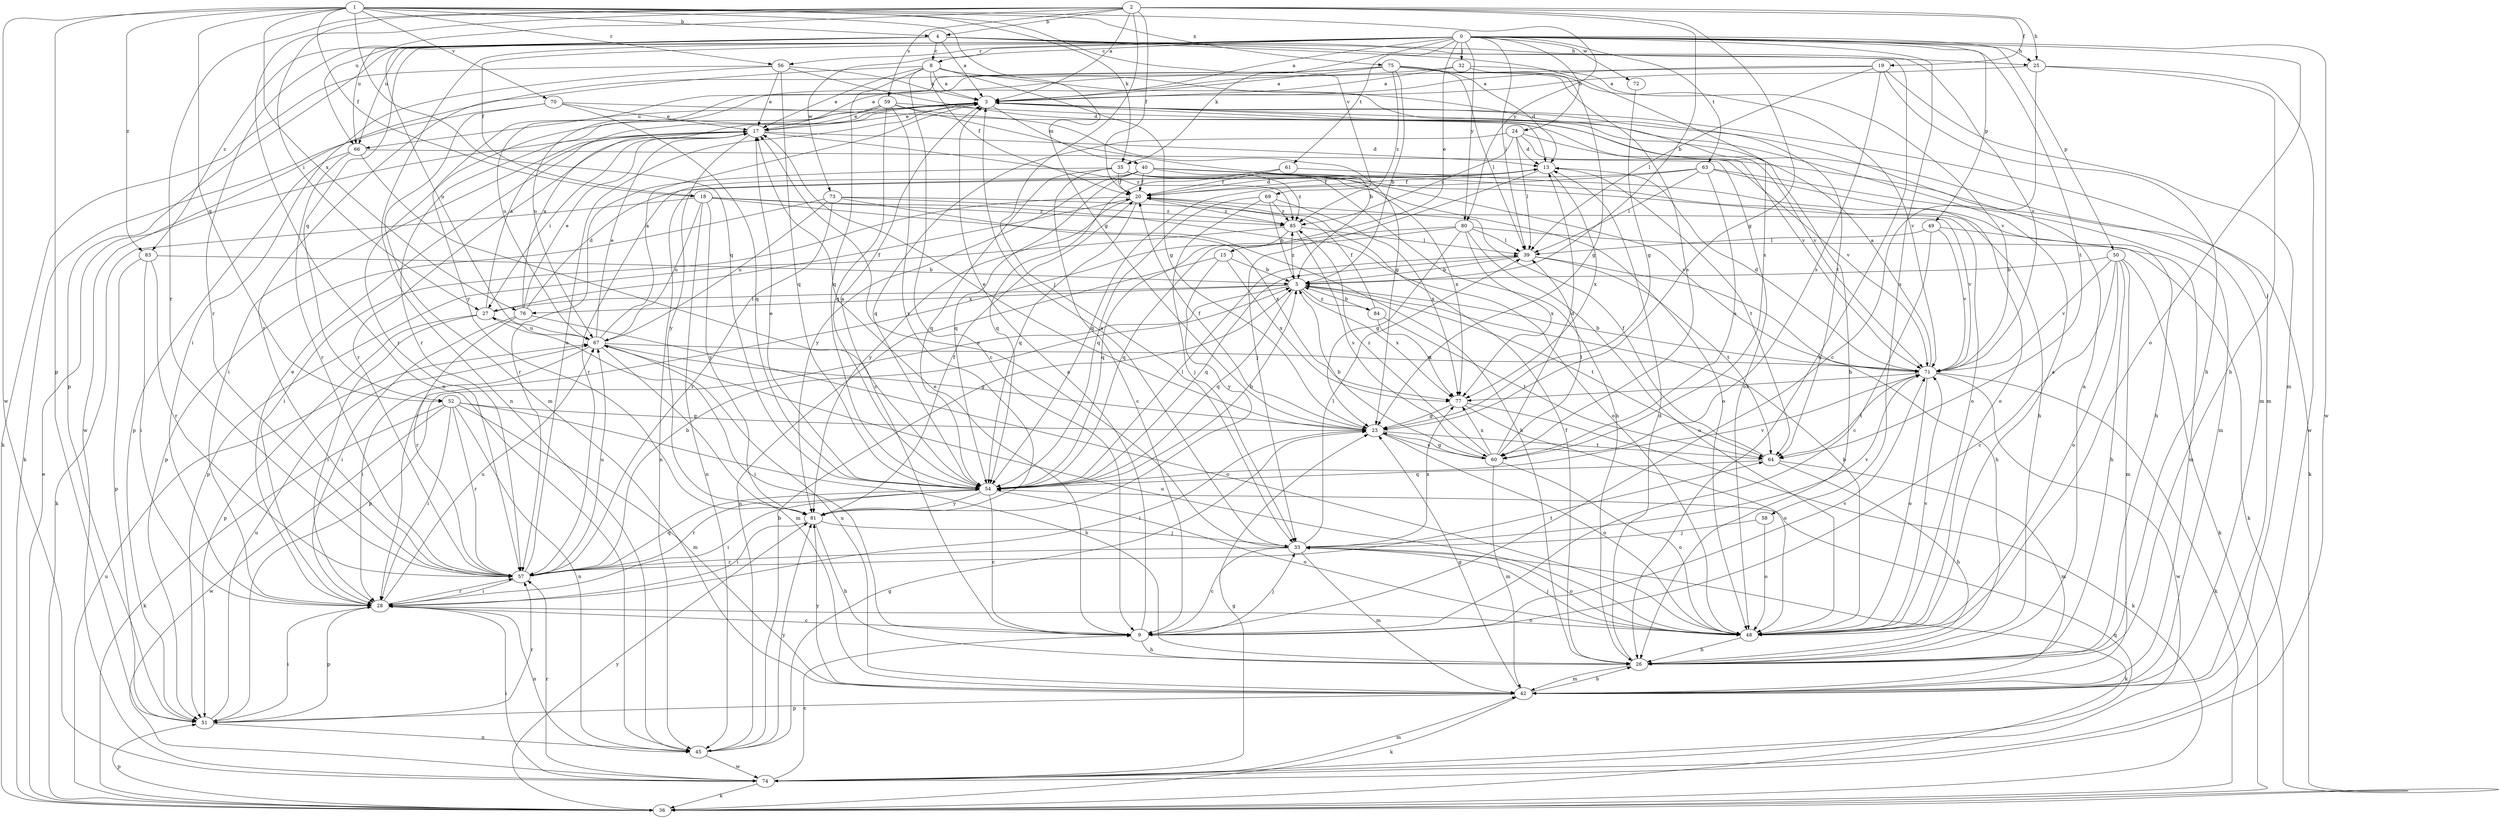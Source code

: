 strict digraph  {
0;
1;
2;
3;
4;
5;
8;
9;
13;
15;
17;
18;
19;
20;
23;
24;
25;
26;
27;
28;
32;
33;
35;
36;
39;
40;
42;
45;
48;
49;
50;
51;
52;
54;
56;
57;
58;
59;
60;
61;
63;
64;
66;
67;
69;
70;
71;
72;
73;
74;
75;
76;
77;
80;
81;
83;
84;
85;
0 -> 3  [label=a];
0 -> 8  [label=c];
0 -> 15  [label=e];
0 -> 18  [label=f];
0 -> 24  [label=h];
0 -> 25  [label=h];
0 -> 32  [label=j];
0 -> 35  [label=k];
0 -> 39  [label=l];
0 -> 45  [label=n];
0 -> 48  [label=o];
0 -> 49  [label=p];
0 -> 50  [label=p];
0 -> 51  [label=p];
0 -> 52  [label=q];
0 -> 56  [label=r];
0 -> 58  [label=s];
0 -> 61  [label=t];
0 -> 63  [label=t];
0 -> 64  [label=t];
0 -> 66  [label=u];
0 -> 72  [label=w];
0 -> 73  [label=w];
0 -> 74  [label=w];
0 -> 80  [label=y];
1 -> 4  [label=b];
1 -> 18  [label=f];
1 -> 23  [label=g];
1 -> 35  [label=k];
1 -> 51  [label=p];
1 -> 52  [label=q];
1 -> 54  [label=q];
1 -> 56  [label=r];
1 -> 69  [label=v];
1 -> 70  [label=v];
1 -> 74  [label=w];
1 -> 75  [label=x];
1 -> 76  [label=x];
1 -> 80  [label=y];
1 -> 83  [label=z];
2 -> 3  [label=a];
2 -> 4  [label=b];
2 -> 5  [label=b];
2 -> 19  [label=f];
2 -> 20  [label=f];
2 -> 23  [label=g];
2 -> 25  [label=h];
2 -> 27  [label=i];
2 -> 33  [label=j];
2 -> 45  [label=n];
2 -> 57  [label=r];
2 -> 59  [label=s];
2 -> 66  [label=u];
3 -> 17  [label=e];
3 -> 40  [label=m];
3 -> 42  [label=m];
3 -> 57  [label=r];
3 -> 66  [label=u];
3 -> 71  [label=v];
4 -> 3  [label=a];
4 -> 8  [label=c];
4 -> 25  [label=h];
4 -> 26  [label=h];
4 -> 57  [label=r];
4 -> 60  [label=s];
4 -> 66  [label=u];
4 -> 67  [label=u];
4 -> 71  [label=v];
4 -> 83  [label=z];
5 -> 27  [label=i];
5 -> 51  [label=p];
5 -> 54  [label=q];
5 -> 64  [label=t];
5 -> 76  [label=x];
5 -> 77  [label=x];
5 -> 84  [label=z];
5 -> 85  [label=z];
8 -> 3  [label=a];
8 -> 9  [label=c];
8 -> 17  [label=e];
8 -> 20  [label=f];
8 -> 23  [label=g];
8 -> 26  [label=h];
8 -> 54  [label=q];
8 -> 57  [label=r];
8 -> 64  [label=t];
9 -> 3  [label=a];
9 -> 17  [label=e];
9 -> 26  [label=h];
9 -> 27  [label=i];
9 -> 33  [label=j];
9 -> 71  [label=v];
13 -> 20  [label=f];
13 -> 33  [label=j];
13 -> 45  [label=n];
13 -> 64  [label=t];
13 -> 77  [label=x];
15 -> 5  [label=b];
15 -> 45  [label=n];
15 -> 77  [label=x];
15 -> 81  [label=y];
17 -> 13  [label=d];
17 -> 27  [label=i];
17 -> 28  [label=i];
17 -> 57  [label=r];
17 -> 81  [label=y];
17 -> 85  [label=z];
18 -> 26  [label=h];
18 -> 36  [label=k];
18 -> 45  [label=n];
18 -> 48  [label=o];
18 -> 67  [label=u];
18 -> 81  [label=y];
18 -> 85  [label=z];
19 -> 3  [label=a];
19 -> 17  [label=e];
19 -> 26  [label=h];
19 -> 39  [label=l];
19 -> 42  [label=m];
19 -> 60  [label=s];
20 -> 13  [label=d];
20 -> 28  [label=i];
20 -> 54  [label=q];
20 -> 81  [label=y];
20 -> 85  [label=z];
23 -> 17  [label=e];
23 -> 20  [label=f];
23 -> 28  [label=i];
23 -> 48  [label=o];
23 -> 60  [label=s];
23 -> 64  [label=t];
24 -> 13  [label=d];
24 -> 36  [label=k];
24 -> 39  [label=l];
24 -> 54  [label=q];
24 -> 71  [label=v];
24 -> 85  [label=z];
25 -> 3  [label=a];
25 -> 9  [label=c];
25 -> 26  [label=h];
25 -> 74  [label=w];
26 -> 3  [label=a];
26 -> 13  [label=d];
26 -> 20  [label=f];
26 -> 42  [label=m];
27 -> 3  [label=a];
27 -> 20  [label=f];
27 -> 28  [label=i];
27 -> 51  [label=p];
27 -> 67  [label=u];
28 -> 9  [label=c];
28 -> 17  [label=e];
28 -> 45  [label=n];
28 -> 48  [label=o];
28 -> 51  [label=p];
28 -> 57  [label=r];
28 -> 67  [label=u];
32 -> 3  [label=a];
32 -> 23  [label=g];
32 -> 67  [label=u];
32 -> 71  [label=v];
33 -> 3  [label=a];
33 -> 9  [label=c];
33 -> 17  [label=e];
33 -> 36  [label=k];
33 -> 39  [label=l];
33 -> 42  [label=m];
33 -> 48  [label=o];
33 -> 57  [label=r];
33 -> 71  [label=v];
33 -> 77  [label=x];
35 -> 9  [label=c];
35 -> 20  [label=f];
35 -> 26  [label=h];
35 -> 48  [label=o];
35 -> 54  [label=q];
35 -> 57  [label=r];
35 -> 71  [label=v];
36 -> 17  [label=e];
36 -> 51  [label=p];
36 -> 67  [label=u];
36 -> 81  [label=y];
39 -> 5  [label=b];
39 -> 26  [label=h];
39 -> 54  [label=q];
39 -> 64  [label=t];
40 -> 20  [label=f];
40 -> 26  [label=h];
40 -> 48  [label=o];
40 -> 54  [label=q];
40 -> 57  [label=r];
40 -> 77  [label=x];
40 -> 81  [label=y];
40 -> 85  [label=z];
42 -> 23  [label=g];
42 -> 26  [label=h];
42 -> 36  [label=k];
42 -> 51  [label=p];
42 -> 67  [label=u];
42 -> 81  [label=y];
45 -> 5  [label=b];
45 -> 23  [label=g];
45 -> 74  [label=w];
45 -> 81  [label=y];
48 -> 3  [label=a];
48 -> 5  [label=b];
48 -> 26  [label=h];
48 -> 33  [label=j];
48 -> 67  [label=u];
48 -> 71  [label=v];
49 -> 9  [label=c];
49 -> 39  [label=l];
49 -> 42  [label=m];
49 -> 71  [label=v];
50 -> 5  [label=b];
50 -> 9  [label=c];
50 -> 26  [label=h];
50 -> 36  [label=k];
50 -> 42  [label=m];
50 -> 48  [label=o];
50 -> 71  [label=v];
51 -> 28  [label=i];
51 -> 45  [label=n];
51 -> 57  [label=r];
51 -> 67  [label=u];
52 -> 23  [label=g];
52 -> 26  [label=h];
52 -> 28  [label=i];
52 -> 36  [label=k];
52 -> 42  [label=m];
52 -> 45  [label=n];
52 -> 57  [label=r];
52 -> 74  [label=w];
54 -> 3  [label=a];
54 -> 5  [label=b];
54 -> 9  [label=c];
54 -> 17  [label=e];
54 -> 28  [label=i];
54 -> 39  [label=l];
54 -> 48  [label=o];
54 -> 57  [label=r];
54 -> 71  [label=v];
54 -> 81  [label=y];
56 -> 3  [label=a];
56 -> 13  [label=d];
56 -> 17  [label=e];
56 -> 28  [label=i];
56 -> 36  [label=k];
56 -> 54  [label=q];
57 -> 3  [label=a];
57 -> 5  [label=b];
57 -> 28  [label=i];
57 -> 54  [label=q];
57 -> 64  [label=t];
57 -> 67  [label=u];
58 -> 33  [label=j];
58 -> 48  [label=o];
59 -> 5  [label=b];
59 -> 17  [label=e];
59 -> 23  [label=g];
59 -> 42  [label=m];
59 -> 54  [label=q];
59 -> 57  [label=r];
59 -> 81  [label=y];
60 -> 5  [label=b];
60 -> 13  [label=d];
60 -> 23  [label=g];
60 -> 39  [label=l];
60 -> 42  [label=m];
60 -> 48  [label=o];
60 -> 77  [label=x];
60 -> 85  [label=z];
61 -> 20  [label=f];
61 -> 48  [label=o];
61 -> 54  [label=q];
63 -> 20  [label=f];
63 -> 26  [label=h];
63 -> 39  [label=l];
63 -> 42  [label=m];
63 -> 54  [label=q];
63 -> 60  [label=s];
64 -> 20  [label=f];
64 -> 26  [label=h];
64 -> 42  [label=m];
64 -> 54  [label=q];
66 -> 9  [label=c];
66 -> 48  [label=o];
66 -> 51  [label=p];
66 -> 57  [label=r];
67 -> 3  [label=a];
67 -> 17  [label=e];
67 -> 23  [label=g];
67 -> 28  [label=i];
67 -> 42  [label=m];
67 -> 71  [label=v];
69 -> 5  [label=b];
69 -> 33  [label=j];
69 -> 54  [label=q];
69 -> 77  [label=x];
69 -> 85  [label=z];
70 -> 17  [label=e];
70 -> 36  [label=k];
70 -> 42  [label=m];
70 -> 54  [label=q];
70 -> 71  [label=v];
71 -> 3  [label=a];
71 -> 5  [label=b];
71 -> 13  [label=d];
71 -> 36  [label=k];
71 -> 48  [label=o];
71 -> 64  [label=t];
71 -> 74  [label=w];
71 -> 77  [label=x];
72 -> 23  [label=g];
73 -> 51  [label=p];
73 -> 57  [label=r];
73 -> 67  [label=u];
73 -> 71  [label=v];
73 -> 77  [label=x];
73 -> 85  [label=z];
74 -> 9  [label=c];
74 -> 23  [label=g];
74 -> 28  [label=i];
74 -> 36  [label=k];
74 -> 42  [label=m];
74 -> 54  [label=q];
74 -> 57  [label=r];
75 -> 3  [label=a];
75 -> 5  [label=b];
75 -> 13  [label=d];
75 -> 39  [label=l];
75 -> 60  [label=s];
75 -> 67  [label=u];
75 -> 71  [label=v];
75 -> 74  [label=w];
75 -> 81  [label=y];
75 -> 85  [label=z];
76 -> 3  [label=a];
76 -> 13  [label=d];
76 -> 17  [label=e];
76 -> 28  [label=i];
76 -> 48  [label=o];
76 -> 57  [label=r];
77 -> 23  [label=g];
77 -> 36  [label=k];
77 -> 48  [label=o];
80 -> 23  [label=g];
80 -> 28  [label=i];
80 -> 36  [label=k];
80 -> 39  [label=l];
80 -> 48  [label=o];
80 -> 54  [label=q];
80 -> 77  [label=x];
81 -> 20  [label=f];
81 -> 26  [label=h];
81 -> 28  [label=i];
81 -> 33  [label=j];
83 -> 5  [label=b];
83 -> 28  [label=i];
83 -> 51  [label=p];
83 -> 57  [label=r];
84 -> 5  [label=b];
84 -> 20  [label=f];
84 -> 64  [label=t];
84 -> 77  [label=x];
85 -> 39  [label=l];
85 -> 51  [label=p];
85 -> 54  [label=q];
85 -> 60  [label=s];
}
